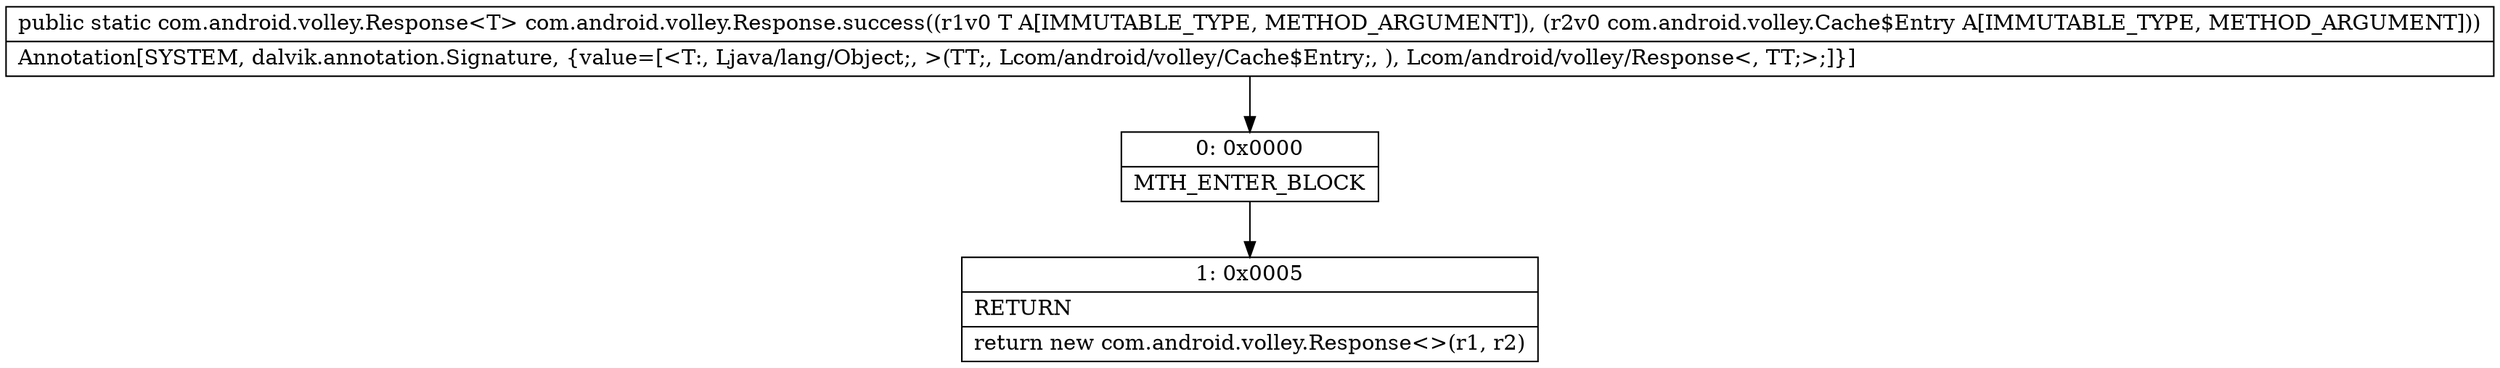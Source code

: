 digraph "CFG forcom.android.volley.Response.success(Ljava\/lang\/Object;Lcom\/android\/volley\/Cache$Entry;)Lcom\/android\/volley\/Response;" {
Node_0 [shape=record,label="{0\:\ 0x0000|MTH_ENTER_BLOCK\l}"];
Node_1 [shape=record,label="{1\:\ 0x0005|RETURN\l|return new com.android.volley.Response\<\>(r1, r2)\l}"];
MethodNode[shape=record,label="{public static com.android.volley.Response\<T\> com.android.volley.Response.success((r1v0 T A[IMMUTABLE_TYPE, METHOD_ARGUMENT]), (r2v0 com.android.volley.Cache$Entry A[IMMUTABLE_TYPE, METHOD_ARGUMENT]))  | Annotation[SYSTEM, dalvik.annotation.Signature, \{value=[\<T:, Ljava\/lang\/Object;, \>(TT;, Lcom\/android\/volley\/Cache$Entry;, ), Lcom\/android\/volley\/Response\<, TT;\>;]\}]\l}"];
MethodNode -> Node_0;
Node_0 -> Node_1;
}

